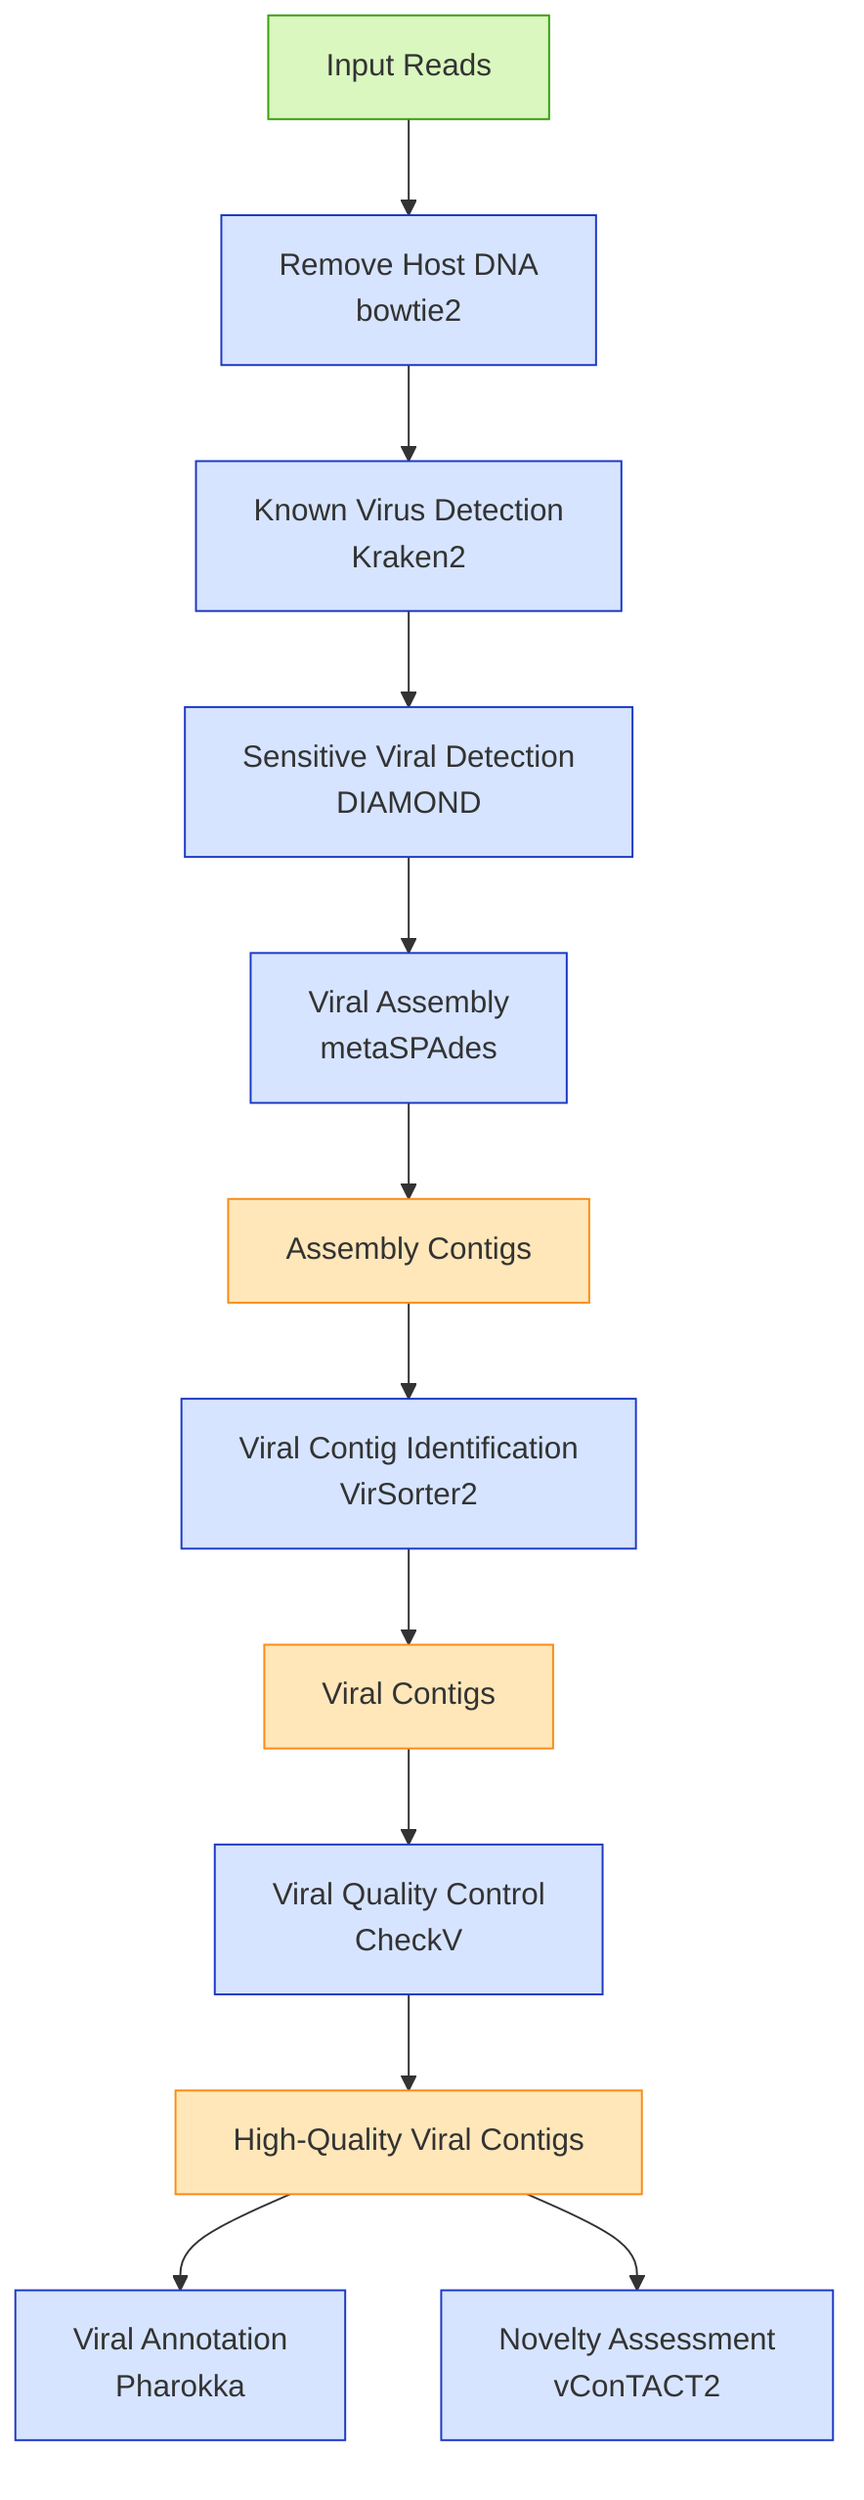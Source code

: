 flowchart TD
    input[Input Reads] --> host[Remove Host DNA\nbowtie2]
    host --> kraken[Known Virus Detection\nKraken2]
    kraken --> diamond[Sensitive Viral Detection\nDIAMOND]
    diamond --> spades[Viral Assembly\nmetaSPAdes]
    spades --> contigs[Assembly Contigs]
    contigs --> virsorter[Viral Contig Identification\nVirSorter2]
    virsorter --> viral_contigs[Viral Contigs]
    viral_contigs --> checkv[Viral Quality Control\nCheckV]
    checkv --> high_quality[High-Quality Viral Contigs]
    high_quality --> pharokka[Viral Annotation\nPharokka]
    high_quality --> vcontact[Novelty Assessment\nvConTACT2]
    
    style input fill:#d9f7be,stroke:#389e0d
    style host fill:#d6e4ff,stroke:#1d39c4
    style kraken fill:#d6e4ff,stroke:#1d39c4
    style diamond fill:#d6e4ff,stroke:#1d39c4
    style spades fill:#d6e4ff,stroke:#1d39c4
    style contigs fill:#ffe7ba,stroke:#fa8c16
    style virsorter fill:#d6e4ff,stroke:#1d39c4
    style viral_contigs fill:#ffe7ba,stroke:#fa8c16
    style checkv fill:#d6e4ff,stroke:#1d39c4
    style high_quality fill:#ffe7ba,stroke:#fa8c16
    style pharokka fill:#d6e4ff,stroke:#1d39c4
    style vcontact fill:#d6e4ff,stroke:#1d39c4